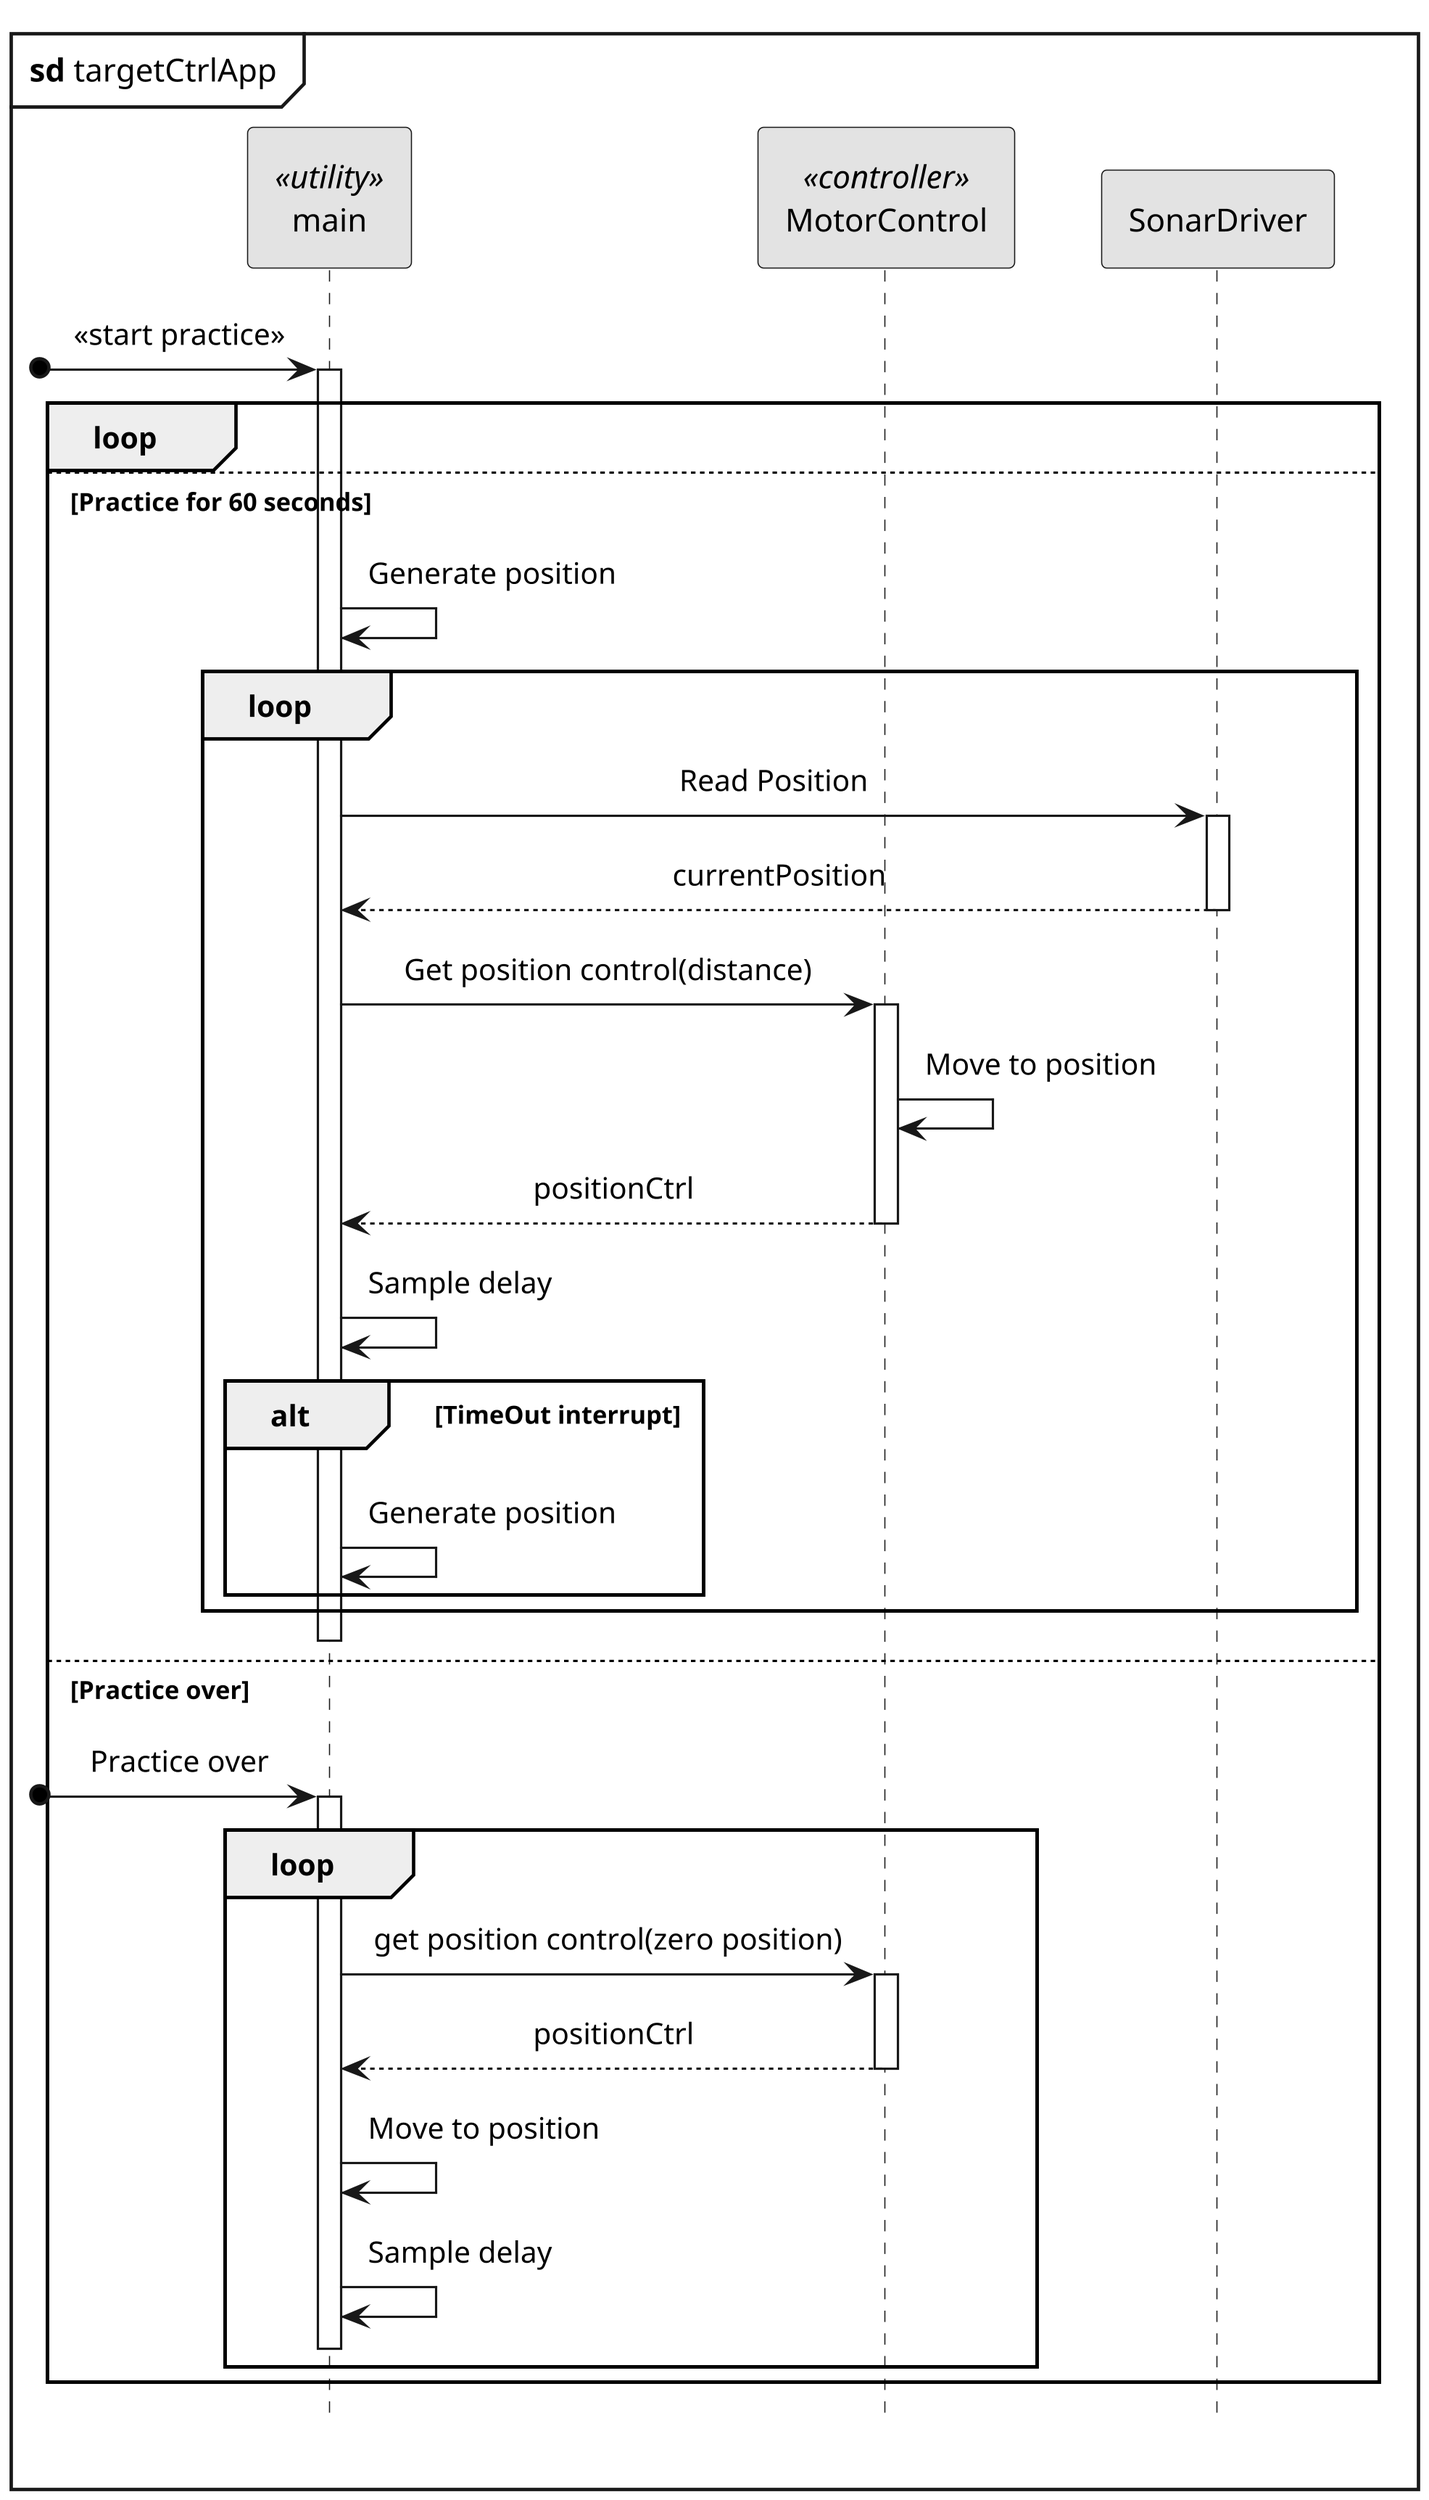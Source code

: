@startuml targetCtrlApp_sd

hide footbox

skinparam {
    monochrome true
    dpi 300
    padding 5
    sequenceMessageAlign center
    packageStyle frame
    shadowing false
    'backgroundColor transparent
}

mainframe **sd** targetCtrlApp

participant main <<utility>>
participant MotorControl <<controller>>
participant SonarDriver

[o-> main: <<start practice>>
activate main

loop
    else Practice for 60 seconds
    main -> main: Generate position
    loop
        main -> SonarDriver: Read Position
        activate SonarDriver
        return currentPosition
        deactivate SonarDriver
        main -> MotorControl: Get position control(distance)
        activate MotorControl
        MotorControl -> MotorControl: Move to position
        return positionCtrl
        deactivate MotorControl
        main -> main: Sample delay

        alt TimeOut interrupt
            main -> main: Generate position

        end
    end
    MotorControl -[hidden]> main

    deactivate main



    else Practice over
    
    [o-> main: Practice over
    activate main
    loop
        main -> MotorControl: get position control(zero position)
        activate MotorControl
        return positionCtrl
        deactivate MotorControl
        main -> main: Move to position
        main -> main: Sample delay
        MotorControl -[hidden]> main
        deactivate MotorControl
        deactivate main
    end
end

@enduml